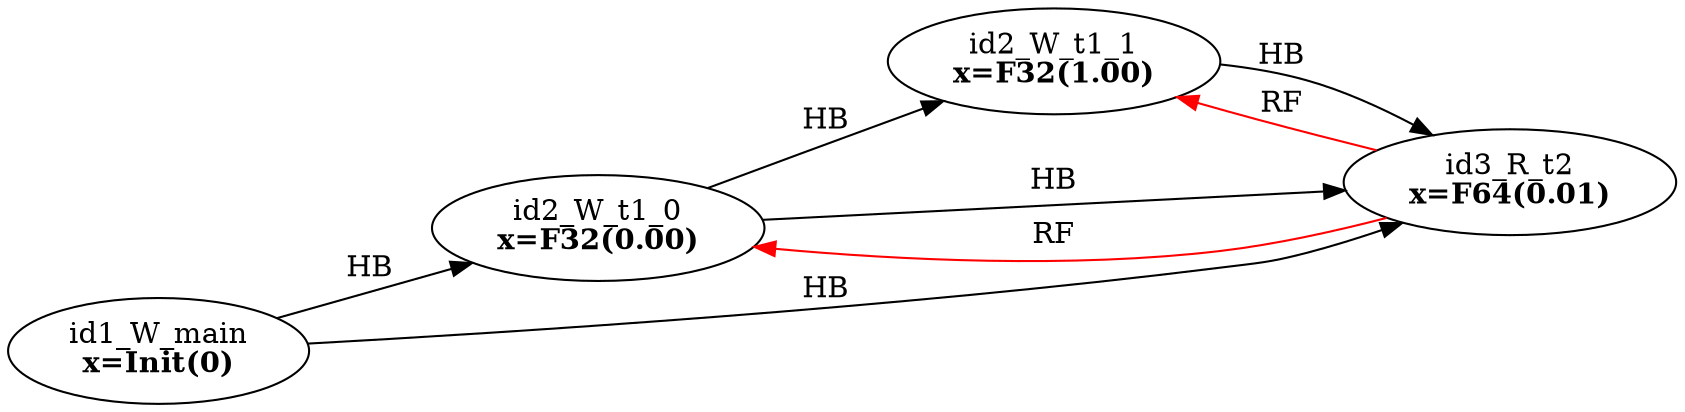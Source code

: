 digraph memory_model {
rankdir=LR;
splines=true; esep=0.5;
id2_W_t1_0 -> id2_W_t1_1 [label = "HB", color="black"];
id1_W_main -> id2_W_t1_0 [label = "HB", color="black"];
id1_W_main -> id3_R_t2 [label = "HB", color="black"];
id2_W_t1_0 -> id3_R_t2 [label = "HB", color="black"];
id2_W_t1_1 -> id3_R_t2 [label = "HB", color="black"];
id3_R_t2 -> id2_W_t1_0 [label = "RF", color="red"];
id3_R_t2 -> id2_W_t1_1 [label = "RF", color="red"];
id1_W_main [label=<id1_W_main<br/><B>x=Init(0)</B>>, pos="2.5,4!"]
id2_W_t1_0 [label=<id2_W_t1_0<br/><B>x=F32(0.00)</B>>, pos="0,2!"]
id2_W_t1_1 [label=<id2_W_t1_1<br/><B>x=F32(1.00)</B>>, pos="0,0!"]
id3_R_t2 [label=<id3_R_t2<br/><B>x=F64(0.01)</B>>, pos="5,2!"]
}